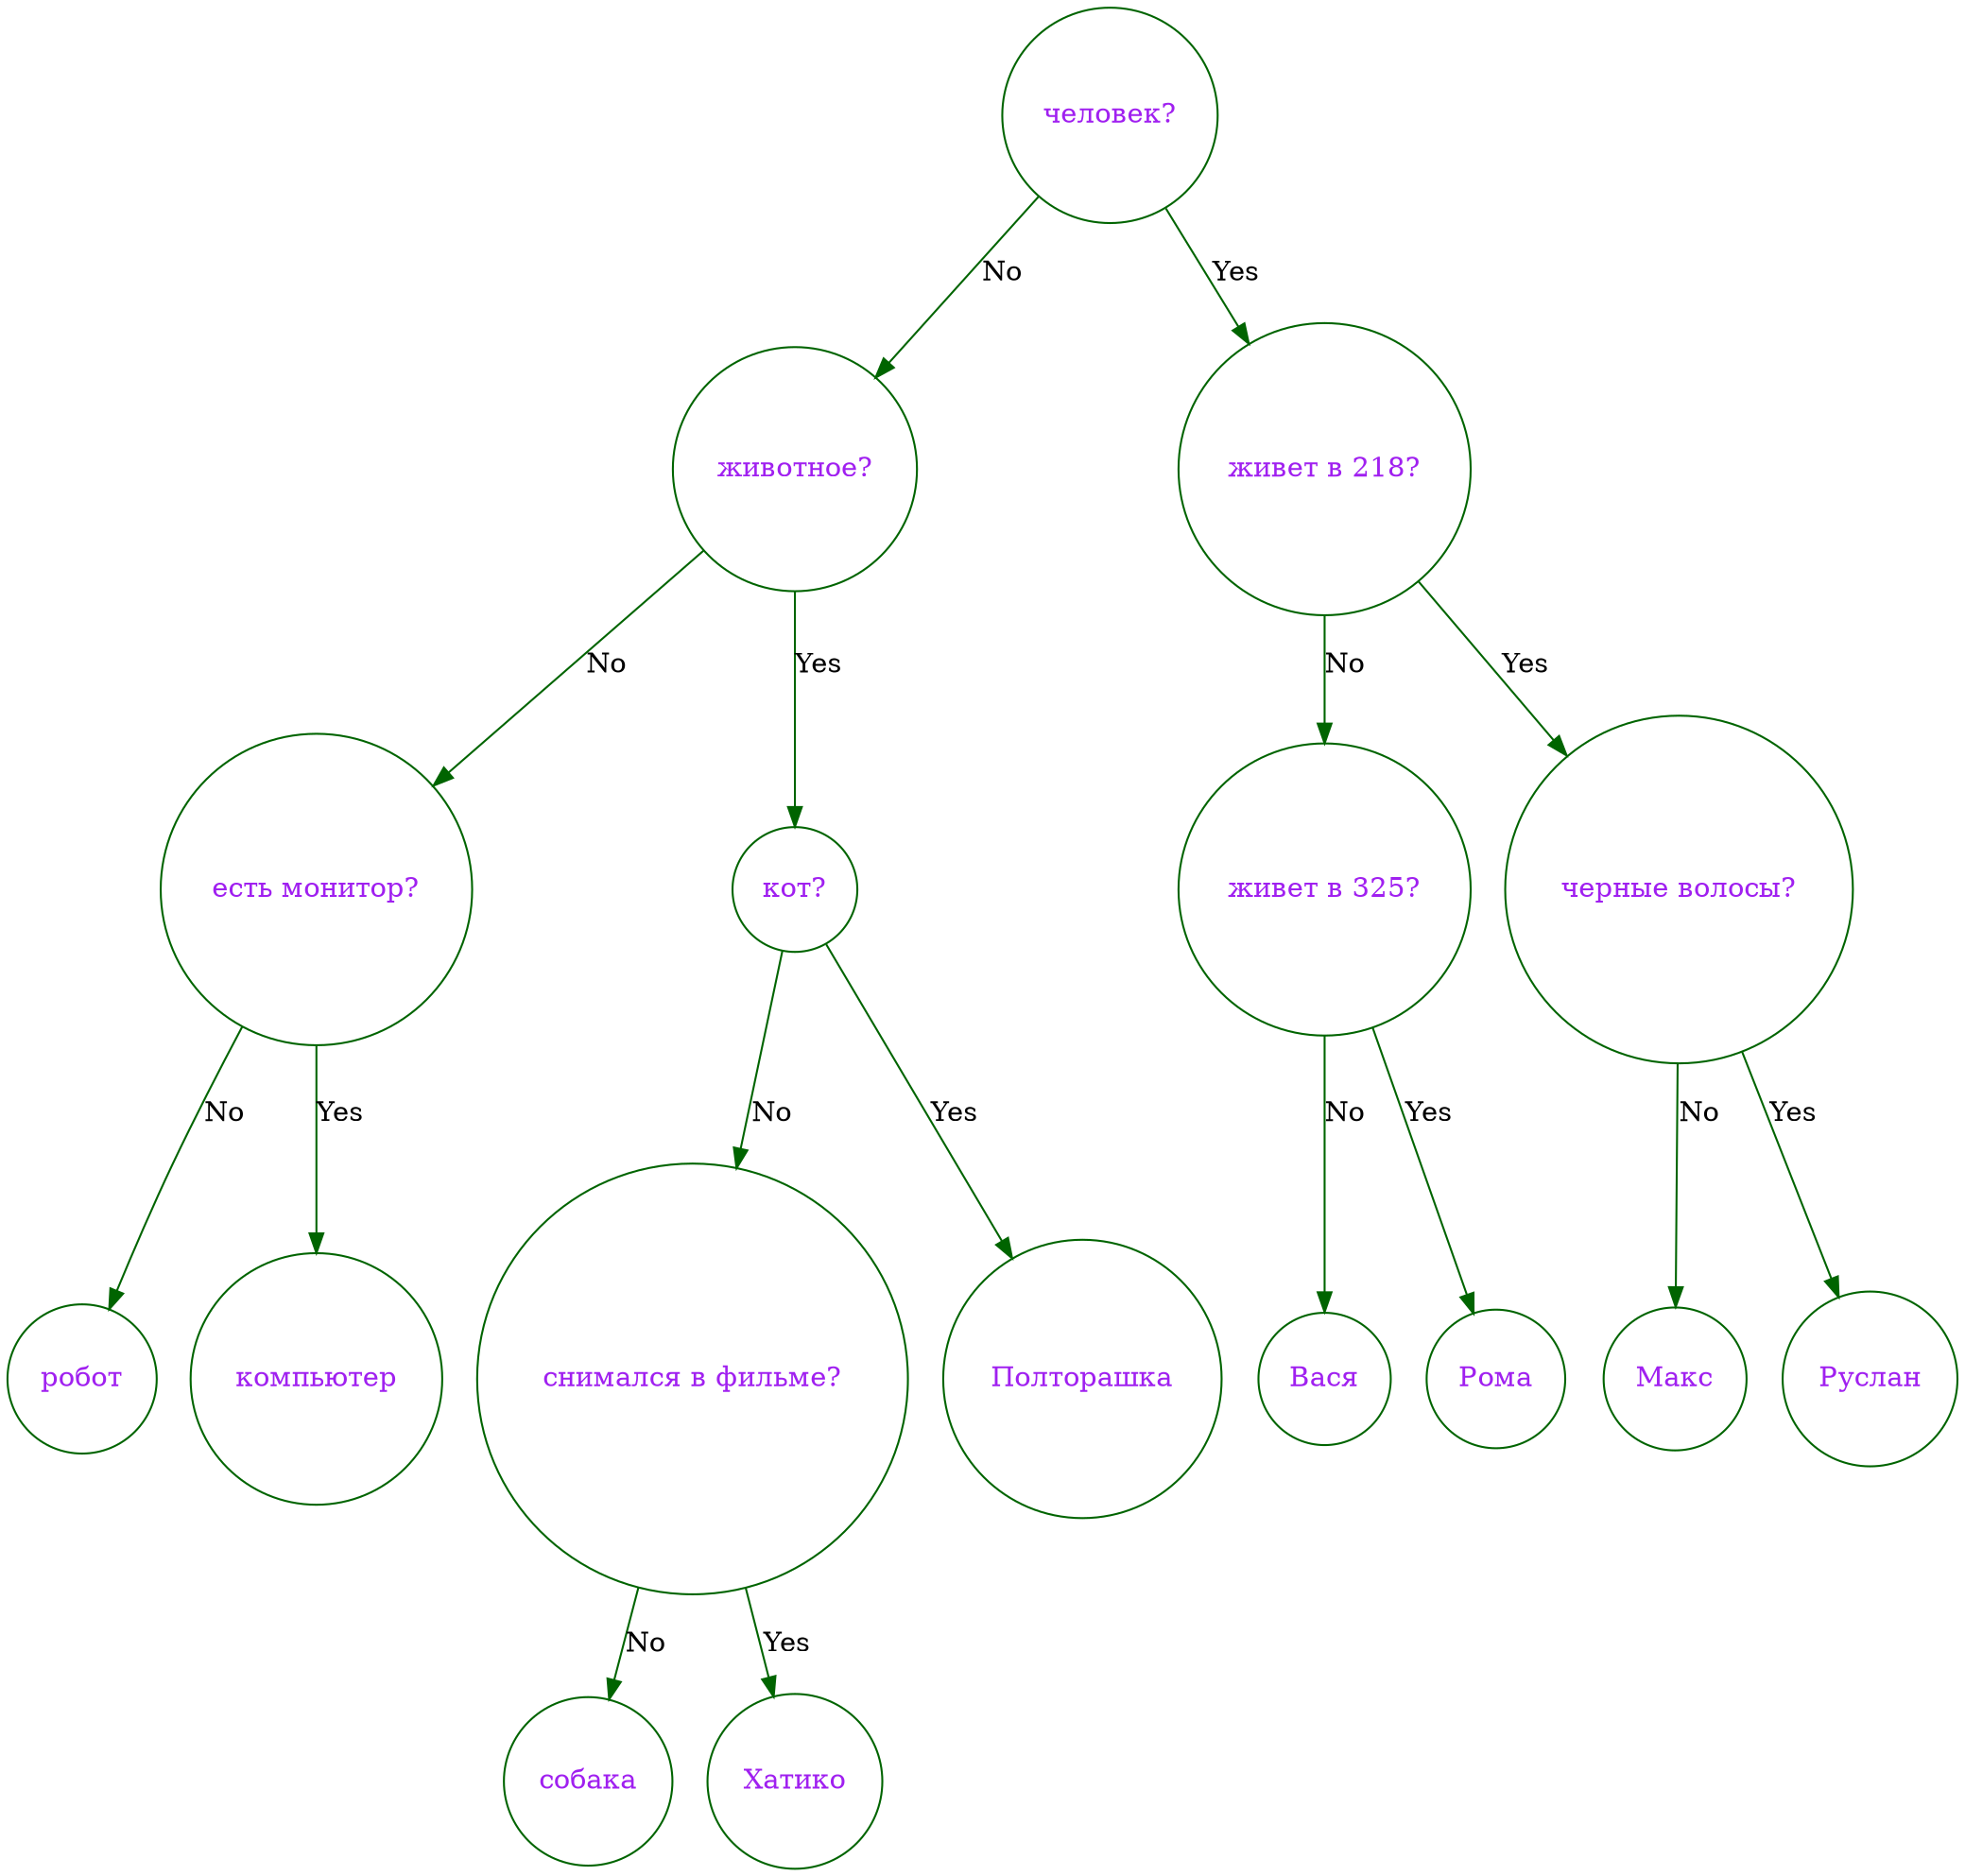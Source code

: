 digraph Akinator 
{
		node [shape = "circle", color = "darkgreen", fontcolor = "purple"];
		edge [color = "darkgreen"];

		"человек?" -> "животное?"[label = "No"];
		"человек?" -> "живет в 218?"[label = "Yes"];
		"живет в 218?" -> "живет в 325?"[label = "No"];
		"живет в 218?" -> "черные волосы?"[label = "Yes"];
		"черные волосы?" -> "Макс"[label = "No"];
		"черные волосы?" -> "Руслан"[label = "Yes"];
		"живет в 325?" -> "Вася"[label = "No"];
		"живет в 325?" -> "Рома"[label = "Yes"];
		"животное?" -> "есть монитор?"[label = "No"];
		"животное?" -> "кот?"[label = "Yes"];
		"кот?" -> "снимался в фильме?"[label = "No"];
		"кот?" -> "Полторашка"[label = "Yes"];
		"снимался в фильме?" -> "собака"[label = "No"];
		"снимался в фильме?" -> "Хатико"[label = "Yes"];
		"есть монитор?" -> "робот"[label = "No"];
		"есть монитор?" -> "компьютер"[label = "Yes"];
}